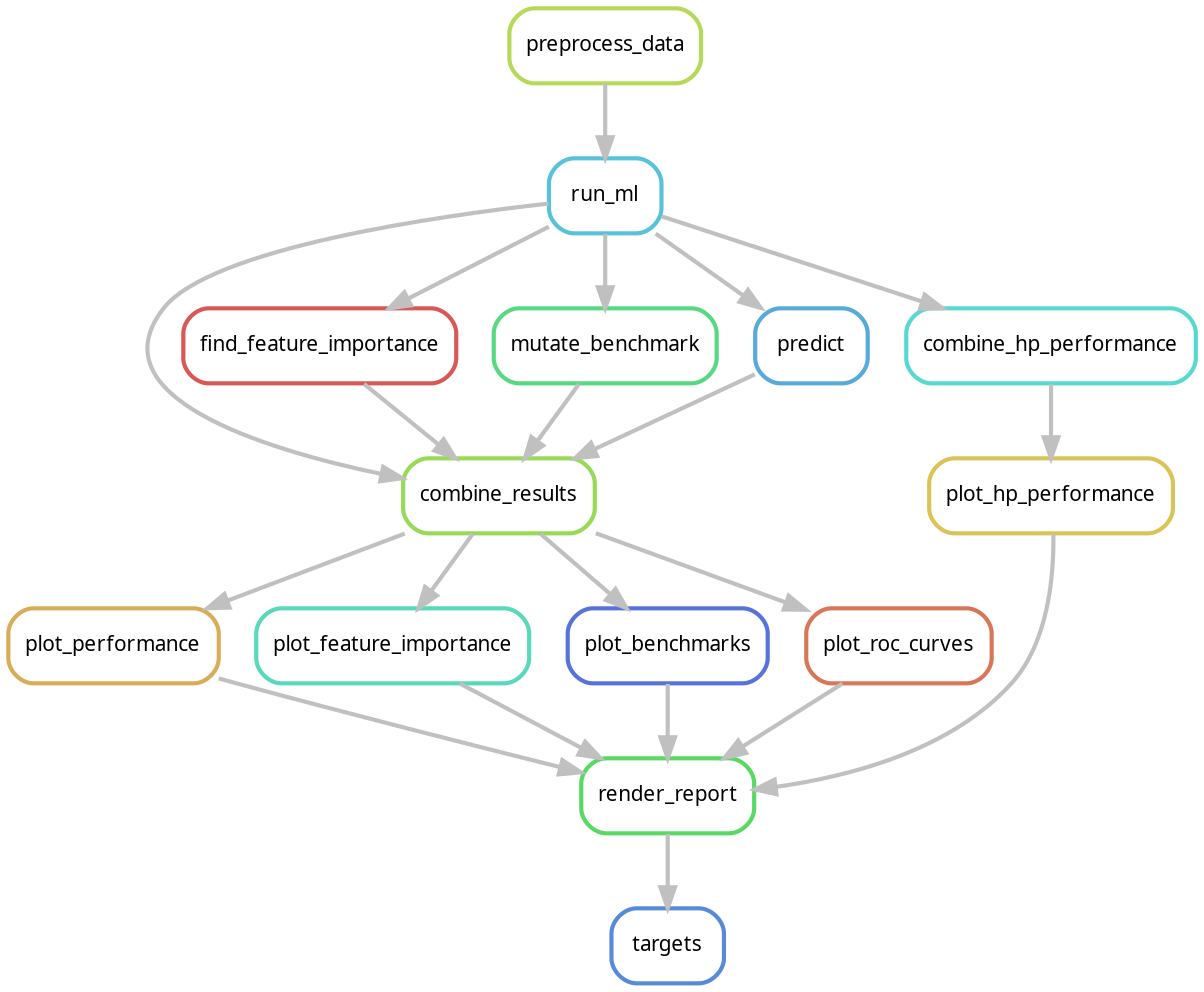 digraph snakemake_dag {
    graph[bgcolor=white, margin=0];
    node[shape=box, style=rounded, fontname=sans,                 fontsize=10, penwidth=2];
    edge[penwidth=2, color=grey];
	0[label = "targets", color = "0.60 0.6 0.85", style="rounded"];
	1[label = "render_report", color = "0.35 0.6 0.85", style="rounded"];
	2[label = "plot_performance", color = "0.11 0.6 0.85", style="rounded"];
	3[label = "combine_results", color = "0.25 0.6 0.85", style="rounded"];
	4[label = "run_ml", color = "0.53 0.6 0.85", style="rounded"];
	5[label = "preprocess_data", color = "0.21 0.6 0.85", style="rounded"];
	6[label = "plot_feature_importance", color = "0.46 0.6 0.85", style="rounded"];
	7[label = "find_feature_importance", color = "0.00 0.6 0.85", style="rounded"];
	8[label = "plot_hp_performance", color = "0.14 0.6 0.85", style="rounded"];
	9[label = "combine_hp_performance", color = "0.49 0.6 0.85", style="rounded"];
	10[label = "plot_benchmarks", color = "0.63 0.6 0.85", style="rounded"];
	11[label = "mutate_benchmark", color = "0.39 0.6 0.85", style="rounded"];
	12[label = "plot_roc_curves", color = "0.04 0.6 0.85", style="rounded"];
	13[label = "predict", color = "0.56 0.6 0.85", style="rounded"];
	1 -> 0
	12 -> 1
	2 -> 1
	6 -> 1
	8 -> 1
	10 -> 1
	3 -> 2
	7 -> 3
	11 -> 3
	4 -> 3
	13 -> 3
	5 -> 4
	3 -> 6
	4 -> 7
	9 -> 8
	4 -> 9
	3 -> 10
	4 -> 11
	3 -> 12
	4 -> 13
}            
